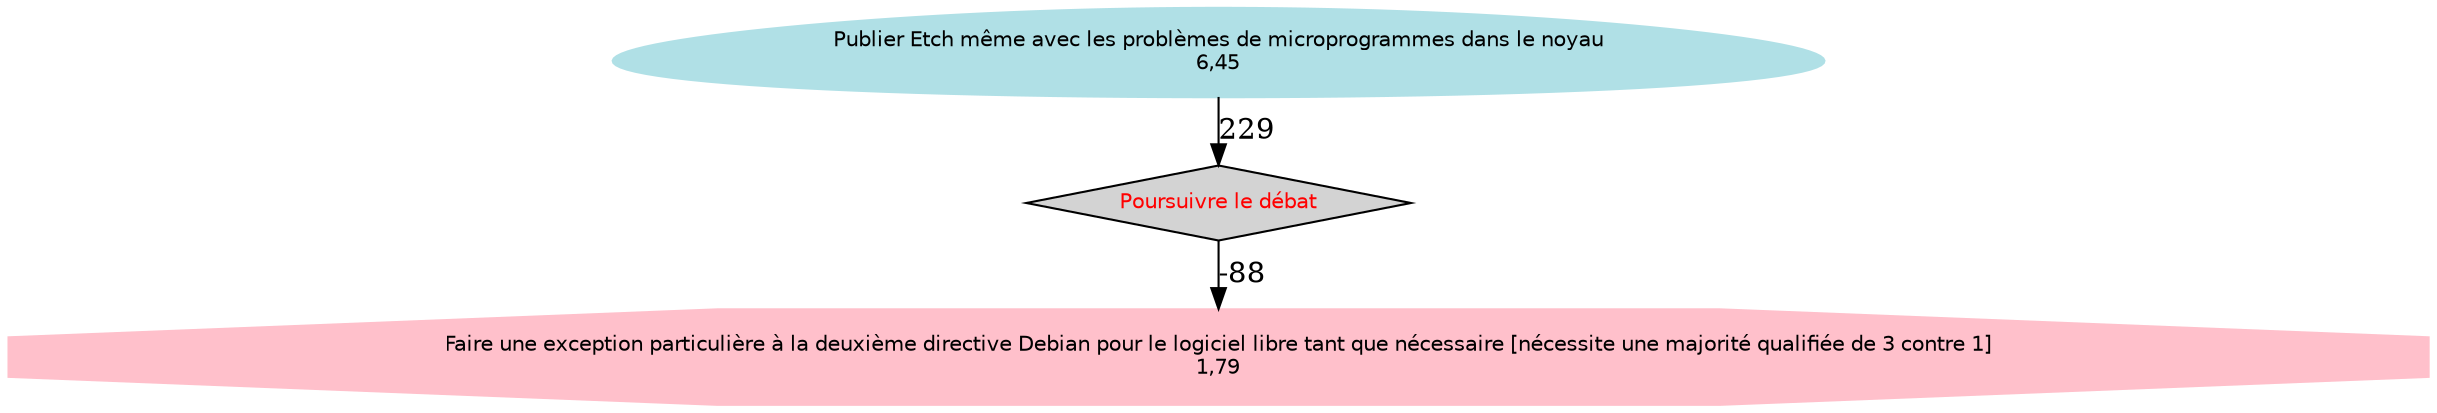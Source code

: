 digraph Results {
  ranksep=0.25;
 "Publier Etch même avec les problèmes de microprogrammes dans le noyau\n6,45" [ style="filled" , color="powderblue", shape=egg, fontcolor="Navy Blue", fontname="Helvetica", fontsize=10  ];
 "Publier Etch même avec les problèmes de microprogrammes dans le noyau\n6,45" -> "Poursuivre le débat" [ label="229" ];
 "Faire une exception particulière à la deuxième directive Debian pour le logiciel libre tant que nécessaire [nécessite une majorité qualifiée de 3 contre&nbsp;1]\n1,79" [ style="filled" , color="pink", shape=octagon, fontname="Helvetica", fontsize=10  ];
 "Poursuivre le débat" -> "Faire une exception particulière à la deuxième directive Debian pour le logiciel libre tant que nécessaire [nécessite une majorité qualifiée de 3 contre&nbsp;1]\n1,79" [ label="-88" ];
 "Poursuivre le débat" [ style="filled" , shape=diamond, fontcolor="Red", fontname="Helvetica", fontsize=10  ];
}
